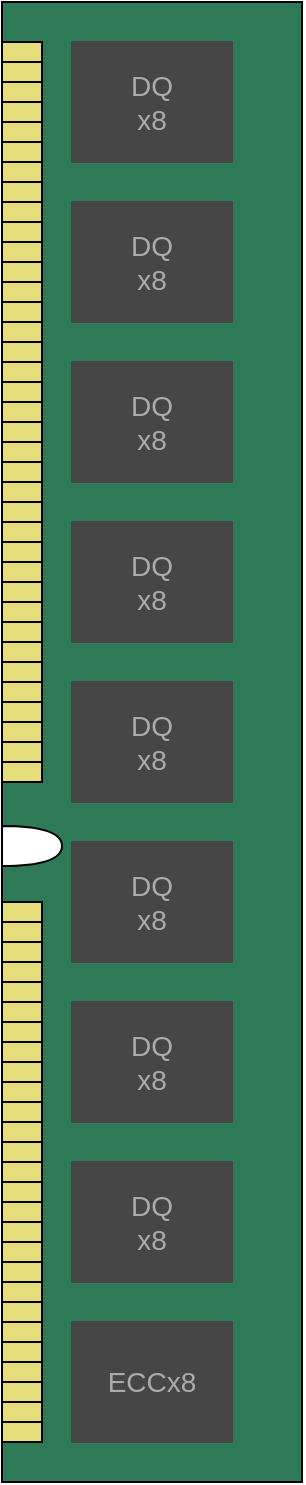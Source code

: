 <mxfile version="26.0.2">
  <diagram name="Page-1" id="Fhe5RWj88PebUGF2-ogD">
    <mxGraphModel dx="1466" dy="1993" grid="1" gridSize="10" guides="1" tooltips="1" connect="1" arrows="1" fold="1" page="1" pageScale="1" pageWidth="850" pageHeight="1100" math="0" shadow="0">
      <root>
        <mxCell id="0" />
        <mxCell id="1" parent="0" />
        <mxCell id="-M7w6B4ZRp7g75aN7Nrq-1" value="" style="rounded=0;whiteSpace=wrap;html=1;fillColor=#2e7956;direction=south;" vertex="1" parent="1">
          <mxGeometry x="440" y="-180" width="150" height="740" as="geometry" />
        </mxCell>
        <mxCell id="-M7w6B4ZRp7g75aN7Nrq-2" value="" style="rounded=0;whiteSpace=wrap;html=1;fillColor=#e5dc7b;rotation=0;direction=north;" vertex="1" parent="1">
          <mxGeometry x="440" y="-160" width="20" height="10" as="geometry" />
        </mxCell>
        <mxCell id="-M7w6B4ZRp7g75aN7Nrq-79" value="" style="shape=or;whiteSpace=wrap;html=1;direction=east;" vertex="1" parent="1">
          <mxGeometry x="440" y="232" width="30" height="20" as="geometry" />
        </mxCell>
        <mxCell id="-M7w6B4ZRp7g75aN7Nrq-105" value="&lt;font style=&quot;font-size: 14px;&quot; color=&quot;#ababab&quot;&gt;DQ&lt;/font&gt;&lt;div style=&quot;font-size: 14px;&quot;&gt;&lt;font color=&quot;#ababab&quot;&gt;x8&lt;/font&gt;&lt;/div&gt;" style="rounded=0;whiteSpace=wrap;html=1;strokeColor=#454744;fillColor=#464646;direction=south;" vertex="1" parent="1">
          <mxGeometry x="475" y="-160" width="80" height="60" as="geometry" />
        </mxCell>
        <mxCell id="-M7w6B4ZRp7g75aN7Nrq-137" value="&lt;font style=&quot;font-size: 14px;&quot; color=&quot;#ababab&quot;&gt;DQ&lt;/font&gt;&lt;div style=&quot;font-size: 14px;&quot;&gt;&lt;font color=&quot;#ababab&quot;&gt;x8&lt;/font&gt;&lt;/div&gt;" style="rounded=0;whiteSpace=wrap;html=1;strokeColor=#454744;fillColor=#464646;direction=south;" vertex="1" parent="1">
          <mxGeometry x="475" y="-80" width="80" height="60" as="geometry" />
        </mxCell>
        <mxCell id="-M7w6B4ZRp7g75aN7Nrq-138" value="&lt;font style=&quot;font-size: 14px;&quot; color=&quot;#ababab&quot;&gt;DQ&lt;/font&gt;&lt;div style=&quot;font-size: 14px;&quot;&gt;&lt;font color=&quot;#ababab&quot;&gt;x8&lt;/font&gt;&lt;/div&gt;" style="rounded=0;whiteSpace=wrap;html=1;strokeColor=#454744;fillColor=#464646;direction=south;" vertex="1" parent="1">
          <mxGeometry x="475" width="80" height="60" as="geometry" />
        </mxCell>
        <mxCell id="-M7w6B4ZRp7g75aN7Nrq-139" value="&lt;font style=&quot;font-size: 14px;&quot; color=&quot;#ababab&quot;&gt;DQ&lt;/font&gt;&lt;div style=&quot;font-size: 14px;&quot;&gt;&lt;font color=&quot;#ababab&quot;&gt;x8&lt;/font&gt;&lt;/div&gt;" style="rounded=0;whiteSpace=wrap;html=1;strokeColor=#454744;fillColor=#464646;direction=south;" vertex="1" parent="1">
          <mxGeometry x="475" y="80" width="80" height="60" as="geometry" />
        </mxCell>
        <mxCell id="-M7w6B4ZRp7g75aN7Nrq-140" value="&lt;font style=&quot;font-size: 14px;&quot; color=&quot;#ababab&quot;&gt;DQ&lt;/font&gt;&lt;div style=&quot;font-size: 14px;&quot;&gt;&lt;font color=&quot;#ababab&quot;&gt;x8&lt;/font&gt;&lt;/div&gt;" style="rounded=0;whiteSpace=wrap;html=1;strokeColor=#454744;fillColor=#464646;direction=south;" vertex="1" parent="1">
          <mxGeometry x="475" y="160" width="80" height="60" as="geometry" />
        </mxCell>
        <mxCell id="-M7w6B4ZRp7g75aN7Nrq-141" value="&lt;font style=&quot;font-size: 14px;&quot; color=&quot;#ababab&quot;&gt;DQ&lt;/font&gt;&lt;div style=&quot;font-size: 14px;&quot;&gt;&lt;font color=&quot;#ababab&quot;&gt;x8&lt;/font&gt;&lt;/div&gt;" style="rounded=0;whiteSpace=wrap;html=1;strokeColor=#454744;fillColor=#464646;direction=south;" vertex="1" parent="1">
          <mxGeometry x="475" y="240" width="80" height="60" as="geometry" />
        </mxCell>
        <mxCell id="-M7w6B4ZRp7g75aN7Nrq-142" value="&lt;font style=&quot;font-size: 14px;&quot; color=&quot;#ababab&quot;&gt;DQ&lt;/font&gt;&lt;div style=&quot;font-size: 14px;&quot;&gt;&lt;font color=&quot;#ababab&quot;&gt;x8&lt;/font&gt;&lt;/div&gt;" style="rounded=0;whiteSpace=wrap;html=1;strokeColor=#454744;fillColor=#464646;direction=south;" vertex="1" parent="1">
          <mxGeometry x="475" y="320" width="80" height="60" as="geometry" />
        </mxCell>
        <mxCell id="-M7w6B4ZRp7g75aN7Nrq-143" value="&lt;font style=&quot;font-size: 14px;&quot; color=&quot;#ababab&quot;&gt;DQ&lt;/font&gt;&lt;div style=&quot;font-size: 14px;&quot;&gt;&lt;font color=&quot;#ababab&quot;&gt;x8&lt;/font&gt;&lt;/div&gt;" style="rounded=0;whiteSpace=wrap;html=1;strokeColor=#454744;fillColor=#464646;direction=south;" vertex="1" parent="1">
          <mxGeometry x="475" y="400" width="80" height="60" as="geometry" />
        </mxCell>
        <mxCell id="-M7w6B4ZRp7g75aN7Nrq-144" value="&lt;div style=&quot;font-size: 14px;&quot;&gt;&lt;font color=&quot;#ababab&quot;&gt;ECCx8&lt;/font&gt;&lt;/div&gt;" style="rounded=0;whiteSpace=wrap;html=1;strokeColor=#454744;fillColor=#464646;direction=south;" vertex="1" parent="1">
          <mxGeometry x="475" y="480" width="80" height="60" as="geometry" />
        </mxCell>
        <mxCell id="-M7w6B4ZRp7g75aN7Nrq-145" value="" style="rounded=0;whiteSpace=wrap;html=1;fillColor=#e5dc7b;rotation=0;direction=north;" vertex="1" parent="1">
          <mxGeometry x="440" y="-150" width="20" height="10" as="geometry" />
        </mxCell>
        <mxCell id="-M7w6B4ZRp7g75aN7Nrq-146" value="" style="rounded=0;whiteSpace=wrap;html=1;fillColor=#e5dc7b;rotation=0;direction=north;" vertex="1" parent="1">
          <mxGeometry x="440" y="-140" width="20" height="10" as="geometry" />
        </mxCell>
        <mxCell id="-M7w6B4ZRp7g75aN7Nrq-147" value="" style="rounded=0;whiteSpace=wrap;html=1;fillColor=#e5dc7b;rotation=0;direction=north;" vertex="1" parent="1">
          <mxGeometry x="440" y="-130" width="20" height="10" as="geometry" />
        </mxCell>
        <mxCell id="-M7w6B4ZRp7g75aN7Nrq-148" value="" style="rounded=0;whiteSpace=wrap;html=1;fillColor=#e5dc7b;rotation=0;direction=north;" vertex="1" parent="1">
          <mxGeometry x="440" y="-120" width="20" height="10" as="geometry" />
        </mxCell>
        <mxCell id="-M7w6B4ZRp7g75aN7Nrq-149" value="" style="rounded=0;whiteSpace=wrap;html=1;fillColor=#e5dc7b;rotation=0;direction=north;" vertex="1" parent="1">
          <mxGeometry x="440" y="-110" width="20" height="10" as="geometry" />
        </mxCell>
        <mxCell id="-M7w6B4ZRp7g75aN7Nrq-150" value="" style="rounded=0;whiteSpace=wrap;html=1;fillColor=#e5dc7b;rotation=0;direction=north;" vertex="1" parent="1">
          <mxGeometry x="440" y="-100" width="20" height="10" as="geometry" />
        </mxCell>
        <mxCell id="-M7w6B4ZRp7g75aN7Nrq-151" value="" style="rounded=0;whiteSpace=wrap;html=1;fillColor=#e5dc7b;rotation=0;direction=north;" vertex="1" parent="1">
          <mxGeometry x="440" y="-90" width="20" height="10" as="geometry" />
        </mxCell>
        <mxCell id="-M7w6B4ZRp7g75aN7Nrq-152" value="" style="rounded=0;whiteSpace=wrap;html=1;fillColor=#e5dc7b;rotation=0;direction=north;" vertex="1" parent="1">
          <mxGeometry x="440" y="-80" width="20" height="10" as="geometry" />
        </mxCell>
        <mxCell id="-M7w6B4ZRp7g75aN7Nrq-153" value="" style="rounded=0;whiteSpace=wrap;html=1;fillColor=#e5dc7b;rotation=0;direction=north;" vertex="1" parent="1">
          <mxGeometry x="440" y="-70" width="20" height="10" as="geometry" />
        </mxCell>
        <mxCell id="-M7w6B4ZRp7g75aN7Nrq-154" value="" style="rounded=0;whiteSpace=wrap;html=1;fillColor=#e5dc7b;rotation=0;direction=north;" vertex="1" parent="1">
          <mxGeometry x="440" y="-60" width="20" height="10" as="geometry" />
        </mxCell>
        <mxCell id="-M7w6B4ZRp7g75aN7Nrq-155" value="" style="rounded=0;whiteSpace=wrap;html=1;fillColor=#e5dc7b;rotation=0;direction=north;" vertex="1" parent="1">
          <mxGeometry x="440" y="-50" width="20" height="10" as="geometry" />
        </mxCell>
        <mxCell id="-M7w6B4ZRp7g75aN7Nrq-156" value="" style="rounded=0;whiteSpace=wrap;html=1;fillColor=#e5dc7b;rotation=0;direction=north;" vertex="1" parent="1">
          <mxGeometry x="440" y="-40" width="20" height="10" as="geometry" />
        </mxCell>
        <mxCell id="-M7w6B4ZRp7g75aN7Nrq-157" value="" style="rounded=0;whiteSpace=wrap;html=1;fillColor=#e5dc7b;rotation=0;direction=north;" vertex="1" parent="1">
          <mxGeometry x="440" y="-30" width="20" height="10" as="geometry" />
        </mxCell>
        <mxCell id="-M7w6B4ZRp7g75aN7Nrq-158" value="" style="rounded=0;whiteSpace=wrap;html=1;fillColor=#e5dc7b;rotation=0;direction=north;" vertex="1" parent="1">
          <mxGeometry x="440" y="-20" width="20" height="10" as="geometry" />
        </mxCell>
        <mxCell id="-M7w6B4ZRp7g75aN7Nrq-159" value="" style="rounded=0;whiteSpace=wrap;html=1;fillColor=#e5dc7b;rotation=0;direction=north;" vertex="1" parent="1">
          <mxGeometry x="440" y="-10" width="20" height="10" as="geometry" />
        </mxCell>
        <mxCell id="-M7w6B4ZRp7g75aN7Nrq-160" value="" style="rounded=0;whiteSpace=wrap;html=1;fillColor=#e5dc7b;rotation=0;direction=north;" vertex="1" parent="1">
          <mxGeometry x="440" width="20" height="10" as="geometry" />
        </mxCell>
        <mxCell id="-M7w6B4ZRp7g75aN7Nrq-161" value="" style="rounded=0;whiteSpace=wrap;html=1;fillColor=#e5dc7b;rotation=0;direction=north;" vertex="1" parent="1">
          <mxGeometry x="440" y="10" width="20" height="10" as="geometry" />
        </mxCell>
        <mxCell id="-M7w6B4ZRp7g75aN7Nrq-162" value="" style="rounded=0;whiteSpace=wrap;html=1;fillColor=#e5dc7b;rotation=0;direction=north;" vertex="1" parent="1">
          <mxGeometry x="440" y="20" width="20" height="10" as="geometry" />
        </mxCell>
        <mxCell id="-M7w6B4ZRp7g75aN7Nrq-163" value="" style="rounded=0;whiteSpace=wrap;html=1;fillColor=#e5dc7b;rotation=0;direction=north;" vertex="1" parent="1">
          <mxGeometry x="440" y="30" width="20" height="10" as="geometry" />
        </mxCell>
        <mxCell id="-M7w6B4ZRp7g75aN7Nrq-164" value="" style="rounded=0;whiteSpace=wrap;html=1;fillColor=#e5dc7b;rotation=0;direction=north;" vertex="1" parent="1">
          <mxGeometry x="440" y="40" width="20" height="10" as="geometry" />
        </mxCell>
        <mxCell id="-M7w6B4ZRp7g75aN7Nrq-165" value="" style="rounded=0;whiteSpace=wrap;html=1;fillColor=#e5dc7b;rotation=0;direction=north;" vertex="1" parent="1">
          <mxGeometry x="440" y="50" width="20" height="10" as="geometry" />
        </mxCell>
        <mxCell id="-M7w6B4ZRp7g75aN7Nrq-166" value="" style="rounded=0;whiteSpace=wrap;html=1;fillColor=#e5dc7b;rotation=0;direction=north;" vertex="1" parent="1">
          <mxGeometry x="440" y="60" width="20" height="10" as="geometry" />
        </mxCell>
        <mxCell id="-M7w6B4ZRp7g75aN7Nrq-167" value="" style="rounded=0;whiteSpace=wrap;html=1;fillColor=#e5dc7b;rotation=0;direction=north;" vertex="1" parent="1">
          <mxGeometry x="440" y="70" width="20" height="10" as="geometry" />
        </mxCell>
        <mxCell id="-M7w6B4ZRp7g75aN7Nrq-168" value="" style="rounded=0;whiteSpace=wrap;html=1;fillColor=#e5dc7b;rotation=0;direction=north;" vertex="1" parent="1">
          <mxGeometry x="440" y="80" width="20" height="10" as="geometry" />
        </mxCell>
        <mxCell id="-M7w6B4ZRp7g75aN7Nrq-169" value="" style="rounded=0;whiteSpace=wrap;html=1;fillColor=#e5dc7b;rotation=0;direction=north;" vertex="1" parent="1">
          <mxGeometry x="440" y="90" width="20" height="10" as="geometry" />
        </mxCell>
        <mxCell id="-M7w6B4ZRp7g75aN7Nrq-170" value="" style="rounded=0;whiteSpace=wrap;html=1;fillColor=#e5dc7b;rotation=0;direction=north;" vertex="1" parent="1">
          <mxGeometry x="440" y="100" width="20" height="10" as="geometry" />
        </mxCell>
        <mxCell id="-M7w6B4ZRp7g75aN7Nrq-171" value="" style="rounded=0;whiteSpace=wrap;html=1;fillColor=#e5dc7b;rotation=0;direction=north;" vertex="1" parent="1">
          <mxGeometry x="440" y="110" width="20" height="10" as="geometry" />
        </mxCell>
        <mxCell id="-M7w6B4ZRp7g75aN7Nrq-172" value="" style="rounded=0;whiteSpace=wrap;html=1;fillColor=#e5dc7b;rotation=0;direction=north;" vertex="1" parent="1">
          <mxGeometry x="440" y="120" width="20" height="10" as="geometry" />
        </mxCell>
        <mxCell id="-M7w6B4ZRp7g75aN7Nrq-173" value="" style="rounded=0;whiteSpace=wrap;html=1;fillColor=#e5dc7b;rotation=0;direction=north;" vertex="1" parent="1">
          <mxGeometry x="440" y="130" width="20" height="10" as="geometry" />
        </mxCell>
        <mxCell id="-M7w6B4ZRp7g75aN7Nrq-174" value="" style="rounded=0;whiteSpace=wrap;html=1;fillColor=#e5dc7b;rotation=0;direction=north;" vertex="1" parent="1">
          <mxGeometry x="440" y="140" width="20" height="10" as="geometry" />
        </mxCell>
        <mxCell id="-M7w6B4ZRp7g75aN7Nrq-175" value="" style="rounded=0;whiteSpace=wrap;html=1;fillColor=#e5dc7b;rotation=0;direction=north;" vertex="1" parent="1">
          <mxGeometry x="440" y="150" width="20" height="10" as="geometry" />
        </mxCell>
        <mxCell id="-M7w6B4ZRp7g75aN7Nrq-176" value="" style="rounded=0;whiteSpace=wrap;html=1;fillColor=#e5dc7b;rotation=0;direction=north;" vertex="1" parent="1">
          <mxGeometry x="440" y="160" width="20" height="10" as="geometry" />
        </mxCell>
        <mxCell id="-M7w6B4ZRp7g75aN7Nrq-177" value="" style="rounded=0;whiteSpace=wrap;html=1;fillColor=#e5dc7b;rotation=0;direction=north;" vertex="1" parent="1">
          <mxGeometry x="440" y="170" width="20" height="10" as="geometry" />
        </mxCell>
        <mxCell id="-M7w6B4ZRp7g75aN7Nrq-178" value="" style="rounded=0;whiteSpace=wrap;html=1;fillColor=#e5dc7b;rotation=0;direction=north;" vertex="1" parent="1">
          <mxGeometry x="440" y="180" width="20" height="10" as="geometry" />
        </mxCell>
        <mxCell id="-M7w6B4ZRp7g75aN7Nrq-179" value="" style="rounded=0;whiteSpace=wrap;html=1;fillColor=#e5dc7b;rotation=0;direction=north;" vertex="1" parent="1">
          <mxGeometry x="440" y="190" width="20" height="10" as="geometry" />
        </mxCell>
        <mxCell id="-M7w6B4ZRp7g75aN7Nrq-180" value="" style="rounded=0;whiteSpace=wrap;html=1;fillColor=#e5dc7b;rotation=0;direction=north;" vertex="1" parent="1">
          <mxGeometry x="440" y="200" width="20" height="10" as="geometry" />
        </mxCell>
        <mxCell id="-M7w6B4ZRp7g75aN7Nrq-187" value="" style="rounded=0;whiteSpace=wrap;html=1;fillColor=#e5dc7b;rotation=0;direction=north;" vertex="1" parent="1">
          <mxGeometry x="440" y="270" width="20" height="10" as="geometry" />
        </mxCell>
        <mxCell id="-M7w6B4ZRp7g75aN7Nrq-188" value="" style="rounded=0;whiteSpace=wrap;html=1;fillColor=#e5dc7b;rotation=0;direction=north;" vertex="1" parent="1">
          <mxGeometry x="440" y="280" width="20" height="10" as="geometry" />
        </mxCell>
        <mxCell id="-M7w6B4ZRp7g75aN7Nrq-189" value="" style="rounded=0;whiteSpace=wrap;html=1;fillColor=#e5dc7b;rotation=0;direction=north;" vertex="1" parent="1">
          <mxGeometry x="440" y="290" width="20" height="10" as="geometry" />
        </mxCell>
        <mxCell id="-M7w6B4ZRp7g75aN7Nrq-190" value="" style="rounded=0;whiteSpace=wrap;html=1;fillColor=#e5dc7b;rotation=0;direction=north;" vertex="1" parent="1">
          <mxGeometry x="440" y="300" width="20" height="10" as="geometry" />
        </mxCell>
        <mxCell id="-M7w6B4ZRp7g75aN7Nrq-191" value="" style="rounded=0;whiteSpace=wrap;html=1;fillColor=#e5dc7b;rotation=0;direction=north;" vertex="1" parent="1">
          <mxGeometry x="440" y="310" width="20" height="10" as="geometry" />
        </mxCell>
        <mxCell id="-M7w6B4ZRp7g75aN7Nrq-219" value="" style="rounded=0;whiteSpace=wrap;html=1;fillColor=#e5dc7b;rotation=0;direction=north;" vertex="1" parent="1">
          <mxGeometry x="440" y="320" width="20" height="10" as="geometry" />
        </mxCell>
        <mxCell id="-M7w6B4ZRp7g75aN7Nrq-220" value="" style="rounded=0;whiteSpace=wrap;html=1;fillColor=#e5dc7b;rotation=0;direction=north;" vertex="1" parent="1">
          <mxGeometry x="440" y="330" width="20" height="10" as="geometry" />
        </mxCell>
        <mxCell id="-M7w6B4ZRp7g75aN7Nrq-221" value="" style="rounded=0;whiteSpace=wrap;html=1;fillColor=#e5dc7b;rotation=0;direction=north;" vertex="1" parent="1">
          <mxGeometry x="440" y="340" width="20" height="10" as="geometry" />
        </mxCell>
        <mxCell id="-M7w6B4ZRp7g75aN7Nrq-222" value="" style="rounded=0;whiteSpace=wrap;html=1;fillColor=#e5dc7b;rotation=0;direction=north;" vertex="1" parent="1">
          <mxGeometry x="440" y="350" width="20" height="10" as="geometry" />
        </mxCell>
        <mxCell id="-M7w6B4ZRp7g75aN7Nrq-223" value="" style="rounded=0;whiteSpace=wrap;html=1;fillColor=#e5dc7b;rotation=0;direction=north;" vertex="1" parent="1">
          <mxGeometry x="440" y="360" width="20" height="10" as="geometry" />
        </mxCell>
        <mxCell id="-M7w6B4ZRp7g75aN7Nrq-224" value="" style="rounded=0;whiteSpace=wrap;html=1;fillColor=#e5dc7b;rotation=0;direction=north;" vertex="1" parent="1">
          <mxGeometry x="440" y="370" width="20" height="10" as="geometry" />
        </mxCell>
        <mxCell id="-M7w6B4ZRp7g75aN7Nrq-225" value="" style="rounded=0;whiteSpace=wrap;html=1;fillColor=#e5dc7b;rotation=0;direction=north;" vertex="1" parent="1">
          <mxGeometry x="440" y="380" width="20" height="10" as="geometry" />
        </mxCell>
        <mxCell id="-M7w6B4ZRp7g75aN7Nrq-226" value="" style="rounded=0;whiteSpace=wrap;html=1;fillColor=#e5dc7b;rotation=0;direction=north;" vertex="1" parent="1">
          <mxGeometry x="440" y="390" width="20" height="10" as="geometry" />
        </mxCell>
        <mxCell id="-M7w6B4ZRp7g75aN7Nrq-227" value="" style="rounded=0;whiteSpace=wrap;html=1;fillColor=#e5dc7b;rotation=0;direction=north;" vertex="1" parent="1">
          <mxGeometry x="440" y="400" width="20" height="10" as="geometry" />
        </mxCell>
        <mxCell id="-M7w6B4ZRp7g75aN7Nrq-228" value="" style="rounded=0;whiteSpace=wrap;html=1;fillColor=#e5dc7b;rotation=0;direction=north;" vertex="1" parent="1">
          <mxGeometry x="440" y="410" width="20" height="10" as="geometry" />
        </mxCell>
        <mxCell id="-M7w6B4ZRp7g75aN7Nrq-229" value="" style="rounded=0;whiteSpace=wrap;html=1;fillColor=#e5dc7b;rotation=0;direction=north;" vertex="1" parent="1">
          <mxGeometry x="440" y="420" width="20" height="10" as="geometry" />
        </mxCell>
        <mxCell id="-M7w6B4ZRp7g75aN7Nrq-230" value="" style="rounded=0;whiteSpace=wrap;html=1;fillColor=#e5dc7b;rotation=0;direction=north;" vertex="1" parent="1">
          <mxGeometry x="440" y="430" width="20" height="10" as="geometry" />
        </mxCell>
        <mxCell id="-M7w6B4ZRp7g75aN7Nrq-231" value="" style="rounded=0;whiteSpace=wrap;html=1;fillColor=#e5dc7b;rotation=0;direction=north;" vertex="1" parent="1">
          <mxGeometry x="440" y="440" width="20" height="10" as="geometry" />
        </mxCell>
        <mxCell id="-M7w6B4ZRp7g75aN7Nrq-232" value="" style="rounded=0;whiteSpace=wrap;html=1;fillColor=#e5dc7b;rotation=0;direction=north;" vertex="1" parent="1">
          <mxGeometry x="440" y="450" width="20" height="10" as="geometry" />
        </mxCell>
        <mxCell id="-M7w6B4ZRp7g75aN7Nrq-233" value="" style="rounded=0;whiteSpace=wrap;html=1;fillColor=#e5dc7b;rotation=0;direction=north;" vertex="1" parent="1">
          <mxGeometry x="440" y="460" width="20" height="10" as="geometry" />
        </mxCell>
        <mxCell id="-M7w6B4ZRp7g75aN7Nrq-244" value="" style="rounded=0;whiteSpace=wrap;html=1;fillColor=#e5dc7b;rotation=0;direction=north;" vertex="1" parent="1">
          <mxGeometry x="440" y="470" width="20" height="10" as="geometry" />
        </mxCell>
        <mxCell id="-M7w6B4ZRp7g75aN7Nrq-245" value="" style="rounded=0;whiteSpace=wrap;html=1;fillColor=#e5dc7b;rotation=0;direction=north;" vertex="1" parent="1">
          <mxGeometry x="440" y="480" width="20" height="10" as="geometry" />
        </mxCell>
        <mxCell id="-M7w6B4ZRp7g75aN7Nrq-246" value="" style="rounded=0;whiteSpace=wrap;html=1;fillColor=#e5dc7b;rotation=0;direction=north;" vertex="1" parent="1">
          <mxGeometry x="440" y="490" width="20" height="10" as="geometry" />
        </mxCell>
        <mxCell id="-M7w6B4ZRp7g75aN7Nrq-247" value="" style="rounded=0;whiteSpace=wrap;html=1;fillColor=#e5dc7b;rotation=0;direction=north;" vertex="1" parent="1">
          <mxGeometry x="440" y="500" width="20" height="10" as="geometry" />
        </mxCell>
        <mxCell id="-M7w6B4ZRp7g75aN7Nrq-248" value="" style="rounded=0;whiteSpace=wrap;html=1;fillColor=#e5dc7b;rotation=0;direction=north;" vertex="1" parent="1">
          <mxGeometry x="440" y="510" width="20" height="10" as="geometry" />
        </mxCell>
        <mxCell id="-M7w6B4ZRp7g75aN7Nrq-249" value="" style="rounded=0;whiteSpace=wrap;html=1;fillColor=#e5dc7b;rotation=0;direction=north;" vertex="1" parent="1">
          <mxGeometry x="440" y="520" width="20" height="10" as="geometry" />
        </mxCell>
        <mxCell id="-M7w6B4ZRp7g75aN7Nrq-250" value="" style="rounded=0;whiteSpace=wrap;html=1;fillColor=#e5dc7b;rotation=0;direction=north;" vertex="1" parent="1">
          <mxGeometry x="440" y="530" width="20" height="10" as="geometry" />
        </mxCell>
      </root>
    </mxGraphModel>
  </diagram>
</mxfile>
